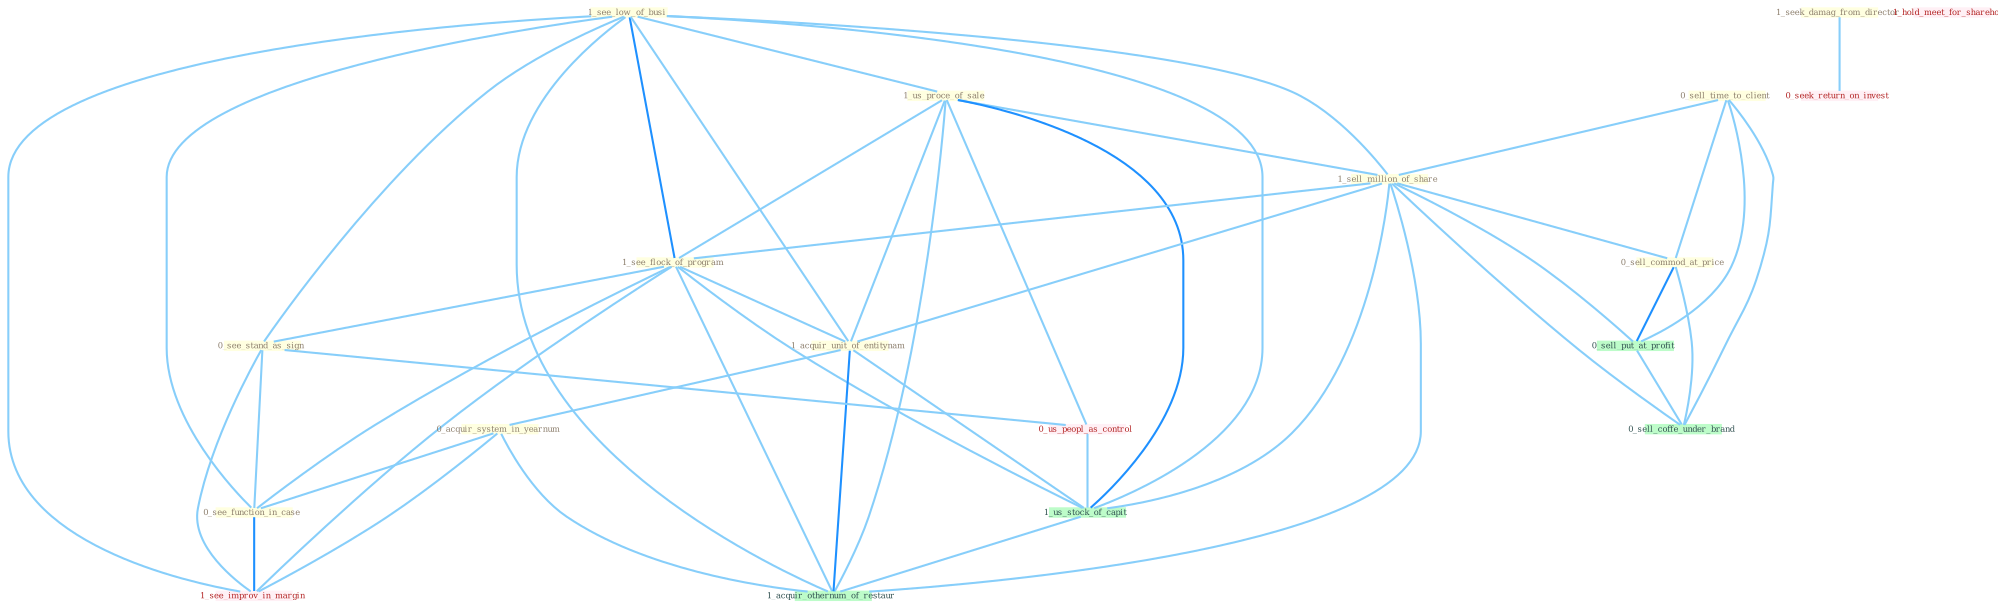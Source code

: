 Graph G{ 
    node
    [shape=polygon,style=filled,width=.5,height=.06,color="#BDFCC9",fixedsize=true,fontsize=4,
    fontcolor="#2f4f4f"];
    {node
    [color="#ffffe0", fontcolor="#8b7d6b"] "0_sell_time_to_client " "1_see_low_of_busi " "1_us_proce_of_sale " "1_seek_damag_from_director " "1_sell_million_of_share " "1_see_flock_of_program " "1_acquir_unit_of_entitynam " "0_see_stand_as_sign " "0_acquir_system_in_yearnum " "0_sell_commod_at_price " "0_see_function_in_case "}
{node [color="#fff0f5", fontcolor="#b22222"] "0_us_peopl_as_control " "0_seek_return_on_invest " "1_see_improv_in_margin " "1_hold_meet_for_sharehold "}
edge [color="#B0E2FF"];

	"0_sell_time_to_client " -- "1_sell_million_of_share " [w="1", color="#87cefa" ];
	"0_sell_time_to_client " -- "0_sell_commod_at_price " [w="1", color="#87cefa" ];
	"0_sell_time_to_client " -- "0_sell_put_at_profit " [w="1", color="#87cefa" ];
	"0_sell_time_to_client " -- "0_sell_coffe_under_brand " [w="1", color="#87cefa" ];
	"1_see_low_of_busi " -- "1_us_proce_of_sale " [w="1", color="#87cefa" ];
	"1_see_low_of_busi " -- "1_sell_million_of_share " [w="1", color="#87cefa" ];
	"1_see_low_of_busi " -- "1_see_flock_of_program " [w="2", color="#1e90ff" , len=0.8];
	"1_see_low_of_busi " -- "1_acquir_unit_of_entitynam " [w="1", color="#87cefa" ];
	"1_see_low_of_busi " -- "0_see_stand_as_sign " [w="1", color="#87cefa" ];
	"1_see_low_of_busi " -- "0_see_function_in_case " [w="1", color="#87cefa" ];
	"1_see_low_of_busi " -- "1_us_stock_of_capit " [w="1", color="#87cefa" ];
	"1_see_low_of_busi " -- "1_see_improv_in_margin " [w="1", color="#87cefa" ];
	"1_see_low_of_busi " -- "1_acquir_othernum_of_restaur " [w="1", color="#87cefa" ];
	"1_us_proce_of_sale " -- "1_sell_million_of_share " [w="1", color="#87cefa" ];
	"1_us_proce_of_sale " -- "1_see_flock_of_program " [w="1", color="#87cefa" ];
	"1_us_proce_of_sale " -- "1_acquir_unit_of_entitynam " [w="1", color="#87cefa" ];
	"1_us_proce_of_sale " -- "0_us_peopl_as_control " [w="1", color="#87cefa" ];
	"1_us_proce_of_sale " -- "1_us_stock_of_capit " [w="2", color="#1e90ff" , len=0.8];
	"1_us_proce_of_sale " -- "1_acquir_othernum_of_restaur " [w="1", color="#87cefa" ];
	"1_seek_damag_from_director " -- "0_seek_return_on_invest " [w="1", color="#87cefa" ];
	"1_sell_million_of_share " -- "1_see_flock_of_program " [w="1", color="#87cefa" ];
	"1_sell_million_of_share " -- "1_acquir_unit_of_entitynam " [w="1", color="#87cefa" ];
	"1_sell_million_of_share " -- "0_sell_commod_at_price " [w="1", color="#87cefa" ];
	"1_sell_million_of_share " -- "0_sell_put_at_profit " [w="1", color="#87cefa" ];
	"1_sell_million_of_share " -- "1_us_stock_of_capit " [w="1", color="#87cefa" ];
	"1_sell_million_of_share " -- "0_sell_coffe_under_brand " [w="1", color="#87cefa" ];
	"1_sell_million_of_share " -- "1_acquir_othernum_of_restaur " [w="1", color="#87cefa" ];
	"1_see_flock_of_program " -- "1_acquir_unit_of_entitynam " [w="1", color="#87cefa" ];
	"1_see_flock_of_program " -- "0_see_stand_as_sign " [w="1", color="#87cefa" ];
	"1_see_flock_of_program " -- "0_see_function_in_case " [w="1", color="#87cefa" ];
	"1_see_flock_of_program " -- "1_us_stock_of_capit " [w="1", color="#87cefa" ];
	"1_see_flock_of_program " -- "1_see_improv_in_margin " [w="1", color="#87cefa" ];
	"1_see_flock_of_program " -- "1_acquir_othernum_of_restaur " [w="1", color="#87cefa" ];
	"1_acquir_unit_of_entitynam " -- "0_acquir_system_in_yearnum " [w="1", color="#87cefa" ];
	"1_acquir_unit_of_entitynam " -- "1_us_stock_of_capit " [w="1", color="#87cefa" ];
	"1_acquir_unit_of_entitynam " -- "1_acquir_othernum_of_restaur " [w="2", color="#1e90ff" , len=0.8];
	"0_see_stand_as_sign " -- "0_see_function_in_case " [w="1", color="#87cefa" ];
	"0_see_stand_as_sign " -- "0_us_peopl_as_control " [w="1", color="#87cefa" ];
	"0_see_stand_as_sign " -- "1_see_improv_in_margin " [w="1", color="#87cefa" ];
	"0_acquir_system_in_yearnum " -- "0_see_function_in_case " [w="1", color="#87cefa" ];
	"0_acquir_system_in_yearnum " -- "1_see_improv_in_margin " [w="1", color="#87cefa" ];
	"0_acquir_system_in_yearnum " -- "1_acquir_othernum_of_restaur " [w="1", color="#87cefa" ];
	"0_sell_commod_at_price " -- "0_sell_put_at_profit " [w="2", color="#1e90ff" , len=0.8];
	"0_sell_commod_at_price " -- "0_sell_coffe_under_brand " [w="1", color="#87cefa" ];
	"0_see_function_in_case " -- "1_see_improv_in_margin " [w="2", color="#1e90ff" , len=0.8];
	"0_us_peopl_as_control " -- "1_us_stock_of_capit " [w="1", color="#87cefa" ];
	"0_sell_put_at_profit " -- "0_sell_coffe_under_brand " [w="1", color="#87cefa" ];
	"1_us_stock_of_capit " -- "1_acquir_othernum_of_restaur " [w="1", color="#87cefa" ];
}